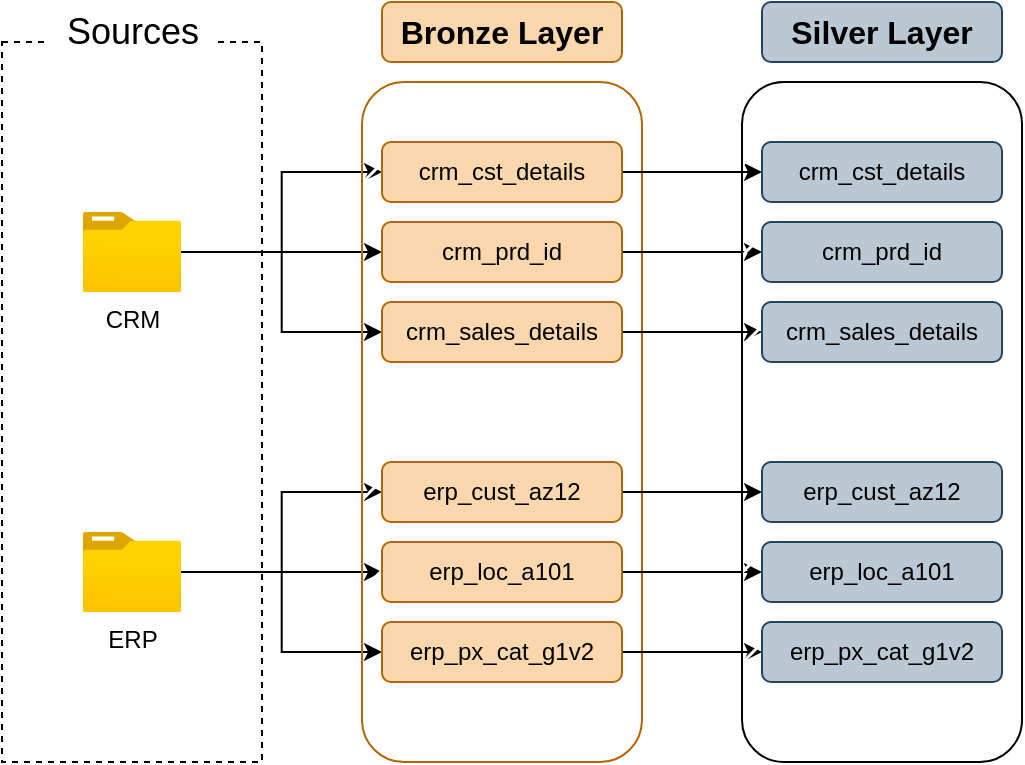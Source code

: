 <mxfile version="27.0.9">
  <diagram name="Page-1" id="LJxX7Bb2exPSqoJOhxPj">
    <mxGraphModel dx="872" dy="529" grid="1" gridSize="10" guides="1" tooltips="1" connect="1" arrows="1" fold="1" page="1" pageScale="1" pageWidth="850" pageHeight="1100" math="0" shadow="0">
      <root>
        <mxCell id="0" />
        <mxCell id="1" parent="0" />
        <mxCell id="b0vLlWT6ZbKKmzBujs4X-2" value="" style="rounded=0;whiteSpace=wrap;html=1;fillColor=none;dashed=1;" parent="1" vertex="1">
          <mxGeometry x="40" y="160" width="130" height="360" as="geometry" />
        </mxCell>
        <mxCell id="b0vLlWT6ZbKKmzBujs4X-3" value="&lt;font style=&quot;font-size: 18px;&quot;&gt;Sources&lt;/font&gt;" style="rounded=0;whiteSpace=wrap;html=1;strokeColor=none;" parent="1" vertex="1">
          <mxGeometry x="62.5" y="140" width="85" height="30" as="geometry" />
        </mxCell>
        <mxCell id="b0vLlWT6ZbKKmzBujs4X-15" style="edgeStyle=orthogonalEdgeStyle;rounded=0;orthogonalLoop=1;jettySize=auto;html=1;entryX=0;entryY=0.5;entryDx=0;entryDy=0;" parent="1" source="b0vLlWT6ZbKKmzBujs4X-4" target="b0vLlWT6ZbKKmzBujs4X-12" edge="1">
          <mxGeometry relative="1" as="geometry" />
        </mxCell>
        <mxCell id="b0vLlWT6ZbKKmzBujs4X-16" style="edgeStyle=orthogonalEdgeStyle;rounded=0;orthogonalLoop=1;jettySize=auto;html=1;entryX=0;entryY=0.5;entryDx=0;entryDy=0;" parent="1" source="b0vLlWT6ZbKKmzBujs4X-4" target="b0vLlWT6ZbKKmzBujs4X-11" edge="1">
          <mxGeometry relative="1" as="geometry" />
        </mxCell>
        <mxCell id="b0vLlWT6ZbKKmzBujs4X-17" style="edgeStyle=orthogonalEdgeStyle;rounded=0;orthogonalLoop=1;jettySize=auto;html=1;entryX=0;entryY=0.5;entryDx=0;entryDy=0;" parent="1" source="b0vLlWT6ZbKKmzBujs4X-4" target="b0vLlWT6ZbKKmzBujs4X-13" edge="1">
          <mxGeometry relative="1" as="geometry" />
        </mxCell>
        <mxCell id="b0vLlWT6ZbKKmzBujs4X-4" value="CRM" style="image;aspect=fixed;html=1;points=[];align=center;fontSize=12;image=img/lib/azure2/general/Folder_Blank.svg;" parent="1" vertex="1">
          <mxGeometry x="80.36" y="245" width="49.29" height="40" as="geometry" />
        </mxCell>
        <mxCell id="b0vLlWT6ZbKKmzBujs4X-22" style="edgeStyle=orthogonalEdgeStyle;rounded=0;orthogonalLoop=1;jettySize=auto;html=1;" parent="1" source="b0vLlWT6ZbKKmzBujs4X-7" target="b0vLlWT6ZbKKmzBujs4X-19" edge="1">
          <mxGeometry relative="1" as="geometry" />
        </mxCell>
        <mxCell id="b0vLlWT6ZbKKmzBujs4X-23" style="edgeStyle=orthogonalEdgeStyle;rounded=0;orthogonalLoop=1;jettySize=auto;html=1;entryX=0;entryY=0.5;entryDx=0;entryDy=0;" parent="1" source="b0vLlWT6ZbKKmzBujs4X-7" target="b0vLlWT6ZbKKmzBujs4X-18" edge="1">
          <mxGeometry relative="1" as="geometry" />
        </mxCell>
        <mxCell id="b0vLlWT6ZbKKmzBujs4X-24" style="edgeStyle=orthogonalEdgeStyle;rounded=0;orthogonalLoop=1;jettySize=auto;html=1;entryX=0;entryY=0.5;entryDx=0;entryDy=0;" parent="1" source="b0vLlWT6ZbKKmzBujs4X-7" target="b0vLlWT6ZbKKmzBujs4X-20" edge="1">
          <mxGeometry relative="1" as="geometry" />
        </mxCell>
        <mxCell id="b0vLlWT6ZbKKmzBujs4X-7" value="ERP" style="image;aspect=fixed;html=1;points=[];align=center;fontSize=12;image=img/lib/azure2/general/Folder_Blank.svg;" parent="1" vertex="1">
          <mxGeometry x="80.36" y="405" width="49.29" height="40" as="geometry" />
        </mxCell>
        <mxCell id="b0vLlWT6ZbKKmzBujs4X-9" value="" style="rounded=1;whiteSpace=wrap;html=1;fillColor=default;strokeColor=#b46504;fillStyle=hatch;" parent="1" vertex="1">
          <mxGeometry x="220" y="180" width="140" height="340" as="geometry" />
        </mxCell>
        <mxCell id="b0vLlWT6ZbKKmzBujs4X-10" value="&lt;font style=&quot;font-size: 16px; color: rgb(0, 0, 0);&quot;&gt;&lt;b&gt;Bronze Layer&lt;/b&gt;&lt;/font&gt;" style="rounded=1;whiteSpace=wrap;html=1;fillColor=#fad7ac;strokeColor=#b46504;" parent="1" vertex="1">
          <mxGeometry x="230" y="140" width="120" height="30" as="geometry" />
        </mxCell>
        <mxCell id="hva-pvjH8h29gLJyFCZv-10" style="edgeStyle=orthogonalEdgeStyle;rounded=0;orthogonalLoop=1;jettySize=auto;html=1;" edge="1" parent="1" source="b0vLlWT6ZbKKmzBujs4X-11" target="hva-pvjH8h29gLJyFCZv-3">
          <mxGeometry relative="1" as="geometry" />
        </mxCell>
        <mxCell id="b0vLlWT6ZbKKmzBujs4X-11" value="&lt;font style=&quot;color: rgb(0, 0, 0);&quot;&gt;crm_cst_details&lt;/font&gt;" style="rounded=1;whiteSpace=wrap;html=1;fillColor=#fad7ac;strokeColor=#b46504;" parent="1" vertex="1">
          <mxGeometry x="230" y="210" width="120" height="30" as="geometry" />
        </mxCell>
        <mxCell id="hva-pvjH8h29gLJyFCZv-11" style="edgeStyle=orthogonalEdgeStyle;rounded=0;orthogonalLoop=1;jettySize=auto;html=1;entryX=0;entryY=0.5;entryDx=0;entryDy=0;" edge="1" parent="1" source="b0vLlWT6ZbKKmzBujs4X-12" target="hva-pvjH8h29gLJyFCZv-4">
          <mxGeometry relative="1" as="geometry" />
        </mxCell>
        <mxCell id="b0vLlWT6ZbKKmzBujs4X-12" value="&lt;font style=&quot;color: rgb(0, 0, 0);&quot;&gt;crm_prd_id&lt;/font&gt;" style="rounded=1;whiteSpace=wrap;html=1;fillColor=#fad7ac;strokeColor=#b46504;" parent="1" vertex="1">
          <mxGeometry x="230" y="250" width="120" height="30" as="geometry" />
        </mxCell>
        <mxCell id="hva-pvjH8h29gLJyFCZv-12" style="edgeStyle=orthogonalEdgeStyle;rounded=0;orthogonalLoop=1;jettySize=auto;html=1;" edge="1" parent="1" source="b0vLlWT6ZbKKmzBujs4X-13" target="hva-pvjH8h29gLJyFCZv-5">
          <mxGeometry relative="1" as="geometry" />
        </mxCell>
        <mxCell id="b0vLlWT6ZbKKmzBujs4X-13" value="&lt;font style=&quot;color: rgb(0, 0, 0);&quot;&gt;crm_sales_details&lt;/font&gt;" style="rounded=1;whiteSpace=wrap;html=1;fillColor=#fad7ac;strokeColor=#b46504;" parent="1" vertex="1">
          <mxGeometry x="230" y="290" width="120" height="30" as="geometry" />
        </mxCell>
        <mxCell id="hva-pvjH8h29gLJyFCZv-13" style="edgeStyle=orthogonalEdgeStyle;rounded=0;orthogonalLoop=1;jettySize=auto;html=1;entryX=0;entryY=0.5;entryDx=0;entryDy=0;" edge="1" parent="1" source="b0vLlWT6ZbKKmzBujs4X-18" target="hva-pvjH8h29gLJyFCZv-6">
          <mxGeometry relative="1" as="geometry" />
        </mxCell>
        <mxCell id="b0vLlWT6ZbKKmzBujs4X-18" value="&lt;font style=&quot;color: rgb(0, 0, 0);&quot;&gt;erp_cust_az12&lt;/font&gt;" style="rounded=1;whiteSpace=wrap;html=1;fillColor=#fad7ac;strokeColor=#b46504;" parent="1" vertex="1">
          <mxGeometry x="230" y="370" width="120" height="30" as="geometry" />
        </mxCell>
        <mxCell id="hva-pvjH8h29gLJyFCZv-14" style="edgeStyle=orthogonalEdgeStyle;rounded=0;orthogonalLoop=1;jettySize=auto;html=1;entryX=0;entryY=0.5;entryDx=0;entryDy=0;" edge="1" parent="1" source="b0vLlWT6ZbKKmzBujs4X-19" target="hva-pvjH8h29gLJyFCZv-7">
          <mxGeometry relative="1" as="geometry" />
        </mxCell>
        <mxCell id="b0vLlWT6ZbKKmzBujs4X-19" value="&lt;font style=&quot;color: rgb(0, 0, 0);&quot;&gt;erp_loc_a101&lt;/font&gt;" style="rounded=1;whiteSpace=wrap;html=1;fillColor=#fad7ac;strokeColor=#b46504;" parent="1" vertex="1">
          <mxGeometry x="230" y="410" width="120" height="30" as="geometry" />
        </mxCell>
        <mxCell id="hva-pvjH8h29gLJyFCZv-15" style="edgeStyle=orthogonalEdgeStyle;rounded=0;orthogonalLoop=1;jettySize=auto;html=1;entryX=0;entryY=0.5;entryDx=0;entryDy=0;" edge="1" parent="1" source="b0vLlWT6ZbKKmzBujs4X-20" target="hva-pvjH8h29gLJyFCZv-8">
          <mxGeometry relative="1" as="geometry" />
        </mxCell>
        <mxCell id="b0vLlWT6ZbKKmzBujs4X-20" value="&lt;font color=&quot;#000000&quot;&gt;erp_px_cat_g1v2&lt;/font&gt;" style="rounded=1;whiteSpace=wrap;html=1;fillColor=#fad7ac;strokeColor=#b46504;" parent="1" vertex="1">
          <mxGeometry x="230" y="450" width="120" height="30" as="geometry" />
        </mxCell>
        <mxCell id="hva-pvjH8h29gLJyFCZv-1" value="" style="rounded=1;whiteSpace=wrap;html=1;fillColor=default;strokeColor=default;fillStyle=hatch;" vertex="1" parent="1">
          <mxGeometry x="410" y="180" width="140" height="340" as="geometry" />
        </mxCell>
        <mxCell id="hva-pvjH8h29gLJyFCZv-2" value="&lt;font style=&quot;font-size: 16px; color: rgb(0, 0, 0);&quot;&gt;&lt;b&gt;Silver Layer&lt;/b&gt;&lt;/font&gt;" style="rounded=1;whiteSpace=wrap;html=1;fillColor=#bac8d3;strokeColor=#23445d;" vertex="1" parent="1">
          <mxGeometry x="420" y="140" width="120" height="30" as="geometry" />
        </mxCell>
        <mxCell id="hva-pvjH8h29gLJyFCZv-3" value="&lt;font style=&quot;color: rgb(0, 0, 0);&quot;&gt;crm_cst_details&lt;/font&gt;" style="rounded=1;whiteSpace=wrap;html=1;fillColor=#bac8d3;strokeColor=#23445d;" vertex="1" parent="1">
          <mxGeometry x="420" y="210" width="120" height="30" as="geometry" />
        </mxCell>
        <mxCell id="hva-pvjH8h29gLJyFCZv-4" value="&lt;font style=&quot;color: rgb(0, 0, 0);&quot;&gt;crm_prd_id&lt;/font&gt;" style="rounded=1;whiteSpace=wrap;html=1;fillColor=#bac8d3;strokeColor=#23445d;" vertex="1" parent="1">
          <mxGeometry x="420" y="250" width="120" height="30" as="geometry" />
        </mxCell>
        <mxCell id="hva-pvjH8h29gLJyFCZv-5" value="&lt;font style=&quot;color: rgb(0, 0, 0);&quot;&gt;crm_sales_details&lt;/font&gt;" style="rounded=1;whiteSpace=wrap;html=1;fillColor=#bac8d3;strokeColor=#23445d;" vertex="1" parent="1">
          <mxGeometry x="420" y="290" width="120" height="30" as="geometry" />
        </mxCell>
        <mxCell id="hva-pvjH8h29gLJyFCZv-6" value="&lt;font style=&quot;color: rgb(0, 0, 0);&quot;&gt;erp_cust_az12&lt;/font&gt;" style="rounded=1;whiteSpace=wrap;html=1;fillColor=#bac8d3;strokeColor=#23445d;" vertex="1" parent="1">
          <mxGeometry x="420" y="370" width="120" height="30" as="geometry" />
        </mxCell>
        <mxCell id="hva-pvjH8h29gLJyFCZv-7" value="&lt;font style=&quot;color: rgb(0, 0, 0);&quot;&gt;erp_loc_a101&lt;/font&gt;" style="rounded=1;whiteSpace=wrap;html=1;fillColor=#bac8d3;strokeColor=#23445d;" vertex="1" parent="1">
          <mxGeometry x="420" y="410" width="120" height="30" as="geometry" />
        </mxCell>
        <mxCell id="hva-pvjH8h29gLJyFCZv-8" value="&lt;font color=&quot;#000000&quot;&gt;erp_px_cat_g1v2&lt;/font&gt;" style="rounded=1;whiteSpace=wrap;html=1;fillColor=#bac8d3;strokeColor=#23445d;" vertex="1" parent="1">
          <mxGeometry x="420" y="450" width="120" height="30" as="geometry" />
        </mxCell>
      </root>
    </mxGraphModel>
  </diagram>
</mxfile>
